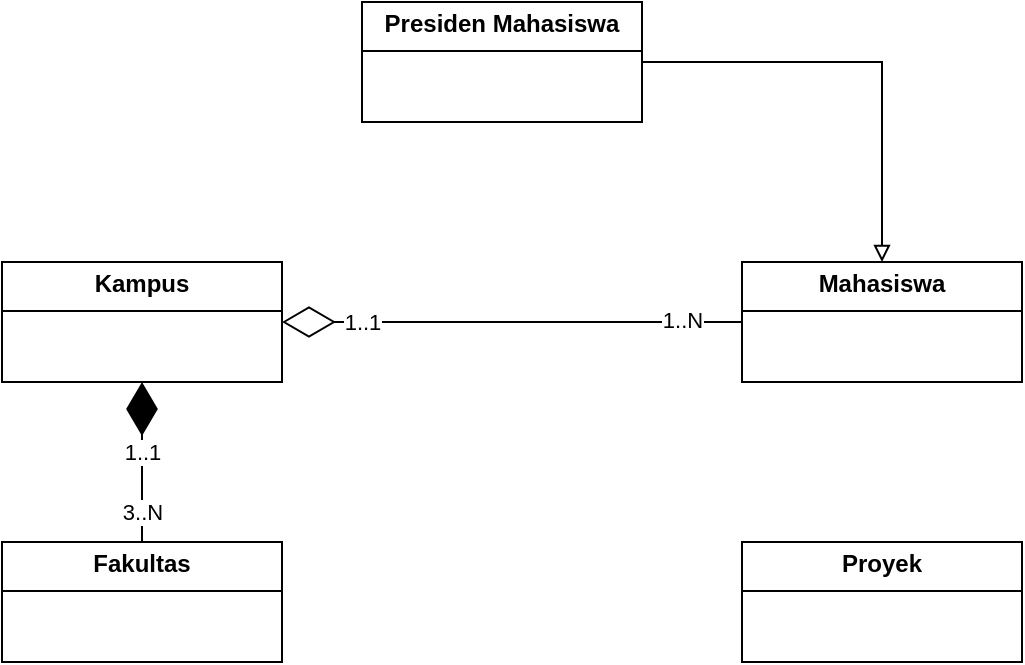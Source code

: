 <mxfile version="24.7.17">
  <diagram id="C5RBs43oDa-KdzZeNtuy" name="Page-1">
    <mxGraphModel dx="1034" dy="492" grid="1" gridSize="10" guides="1" tooltips="1" connect="1" arrows="1" fold="1" page="1" pageScale="1" pageWidth="827" pageHeight="1169" math="0" shadow="0">
      <root>
        <mxCell id="WIyWlLk6GJQsqaUBKTNV-0" />
        <mxCell id="WIyWlLk6GJQsqaUBKTNV-1" parent="WIyWlLk6GJQsqaUBKTNV-0" />
        <mxCell id="IElqo6GKpuBOG9hHBnad-0" value="&lt;p style=&quot;margin:0px;margin-top:4px;text-align:center;&quot;&gt;&lt;b&gt;Kampus&lt;/b&gt;&lt;/p&gt;&lt;hr size=&quot;1&quot; style=&quot;border-style:solid;&quot;&gt;&lt;div style=&quot;height:2px;&quot;&gt;&lt;/div&gt;" style="verticalAlign=top;align=left;overflow=fill;html=1;whiteSpace=wrap;" vertex="1" parent="WIyWlLk6GJQsqaUBKTNV-1">
          <mxGeometry x="130" y="220" width="140" height="60" as="geometry" />
        </mxCell>
        <mxCell id="IElqo6GKpuBOG9hHBnad-1" value="&lt;p style=&quot;margin:0px;margin-top:4px;text-align:center;&quot;&gt;&lt;b&gt;Mahasiswa&lt;/b&gt;&lt;/p&gt;&lt;hr size=&quot;1&quot; style=&quot;border-style:solid;&quot;&gt;&lt;div style=&quot;height:2px;&quot;&gt;&lt;/div&gt;" style="verticalAlign=top;align=left;overflow=fill;html=1;whiteSpace=wrap;" vertex="1" parent="WIyWlLk6GJQsqaUBKTNV-1">
          <mxGeometry x="500" y="220" width="140" height="60" as="geometry" />
        </mxCell>
        <mxCell id="IElqo6GKpuBOG9hHBnad-2" value="&lt;p style=&quot;margin:0px;margin-top:4px;text-align:center;&quot;&gt;&lt;b&gt;Fakultas&lt;/b&gt;&lt;/p&gt;&lt;hr size=&quot;1&quot; style=&quot;border-style:solid;&quot;&gt;&lt;div style=&quot;height:2px;&quot;&gt;&lt;/div&gt;" style="verticalAlign=top;align=left;overflow=fill;html=1;whiteSpace=wrap;" vertex="1" parent="WIyWlLk6GJQsqaUBKTNV-1">
          <mxGeometry x="130" y="360" width="140" height="60" as="geometry" />
        </mxCell>
        <mxCell id="IElqo6GKpuBOG9hHBnad-3" value="&lt;p style=&quot;margin:0px;margin-top:4px;text-align:center;&quot;&gt;&lt;b&gt;Proyek&lt;/b&gt;&lt;/p&gt;&lt;hr size=&quot;1&quot; style=&quot;border-style:solid;&quot;&gt;&lt;div style=&quot;height:2px;&quot;&gt;&lt;/div&gt;" style="verticalAlign=top;align=left;overflow=fill;html=1;whiteSpace=wrap;" vertex="1" parent="WIyWlLk6GJQsqaUBKTNV-1">
          <mxGeometry x="500" y="360" width="140" height="60" as="geometry" />
        </mxCell>
        <mxCell id="IElqo6GKpuBOG9hHBnad-4" value="&lt;p style=&quot;margin:0px;margin-top:4px;text-align:center;&quot;&gt;&lt;b&gt;Presiden Mahasiswa&lt;/b&gt;&lt;/p&gt;&lt;hr size=&quot;1&quot; style=&quot;border-style:solid;&quot;&gt;&lt;div style=&quot;height:2px;&quot;&gt;&lt;/div&gt;" style="verticalAlign=top;align=left;overflow=fill;html=1;whiteSpace=wrap;" vertex="1" parent="WIyWlLk6GJQsqaUBKTNV-1">
          <mxGeometry x="310" y="90" width="140" height="60" as="geometry" />
        </mxCell>
        <mxCell id="IElqo6GKpuBOG9hHBnad-5" value="" style="endArrow=block;html=1;endFill=0;edgeStyle=elbowEdgeStyle;elbow=vertical;rounded=0;exitX=1;exitY=0.5;exitDx=0;exitDy=0;entryX=0.5;entryY=0;entryDx=0;entryDy=0;" edge="1" parent="WIyWlLk6GJQsqaUBKTNV-1" source="IElqo6GKpuBOG9hHBnad-4" target="IElqo6GKpuBOG9hHBnad-1">
          <mxGeometry width="160" relative="1" as="geometry">
            <mxPoint x="440" y="310" as="sourcePoint" />
            <mxPoint x="580" y="216" as="targetPoint" />
            <Array as="points">
              <mxPoint x="560" y="120" />
            </Array>
          </mxGeometry>
        </mxCell>
        <mxCell id="IElqo6GKpuBOG9hHBnad-6" value="" style="endArrow=diamondThin;endFill=1;endSize=24;html=1;rounded=0;entryX=0.5;entryY=1;entryDx=0;entryDy=0;exitX=0.5;exitY=0;exitDx=0;exitDy=0;" edge="1" parent="WIyWlLk6GJQsqaUBKTNV-1" source="IElqo6GKpuBOG9hHBnad-2" target="IElqo6GKpuBOG9hHBnad-0">
          <mxGeometry width="160" relative="1" as="geometry">
            <mxPoint x="380" y="290" as="sourcePoint" />
            <mxPoint x="540" y="290" as="targetPoint" />
          </mxGeometry>
        </mxCell>
        <mxCell id="IElqo6GKpuBOG9hHBnad-7" value="1..1" style="edgeLabel;html=1;align=center;verticalAlign=middle;resizable=0;points=[];" vertex="1" connectable="0" parent="IElqo6GKpuBOG9hHBnad-6">
          <mxGeometry x="0.142" relative="1" as="geometry">
            <mxPoint as="offset" />
          </mxGeometry>
        </mxCell>
        <mxCell id="IElqo6GKpuBOG9hHBnad-10" value="3..N" style="edgeLabel;html=1;align=center;verticalAlign=middle;resizable=0;points=[];" vertex="1" connectable="0" parent="IElqo6GKpuBOG9hHBnad-6">
          <mxGeometry x="-0.624" relative="1" as="geometry">
            <mxPoint as="offset" />
          </mxGeometry>
        </mxCell>
        <mxCell id="IElqo6GKpuBOG9hHBnad-11" value="" style="endArrow=diamondThin;endFill=0;endSize=24;html=1;rounded=0;entryX=1;entryY=0.5;entryDx=0;entryDy=0;exitX=0;exitY=0.5;exitDx=0;exitDy=0;" edge="1" parent="WIyWlLk6GJQsqaUBKTNV-1" source="IElqo6GKpuBOG9hHBnad-1" target="IElqo6GKpuBOG9hHBnad-0">
          <mxGeometry width="160" relative="1" as="geometry">
            <mxPoint x="300" y="320" as="sourcePoint" />
            <mxPoint x="460" y="320" as="targetPoint" />
          </mxGeometry>
        </mxCell>
        <mxCell id="IElqo6GKpuBOG9hHBnad-12" value="1..1" style="edgeLabel;html=1;align=center;verticalAlign=middle;resizable=0;points=[];" vertex="1" connectable="0" parent="IElqo6GKpuBOG9hHBnad-11">
          <mxGeometry x="0.716" y="2" relative="1" as="geometry">
            <mxPoint x="7" y="-2" as="offset" />
          </mxGeometry>
        </mxCell>
        <mxCell id="IElqo6GKpuBOG9hHBnad-13" value="1..N" style="edgeLabel;html=1;align=center;verticalAlign=middle;resizable=0;points=[];" vertex="1" connectable="0" parent="IElqo6GKpuBOG9hHBnad-11">
          <mxGeometry x="-0.816" y="-1" relative="1" as="geometry">
            <mxPoint x="-9" as="offset" />
          </mxGeometry>
        </mxCell>
      </root>
    </mxGraphModel>
  </diagram>
</mxfile>
